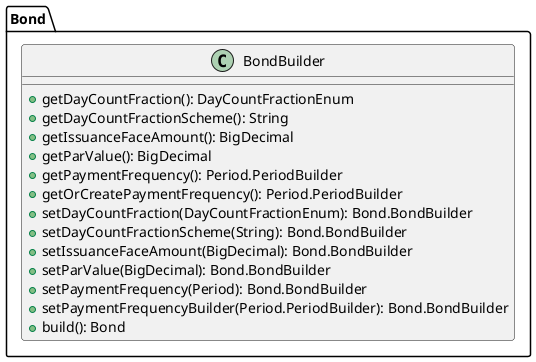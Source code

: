 @startuml

    class Bond.BondBuilder [[Bond.BondBuilder.html]] {
        +getDayCountFraction(): DayCountFractionEnum
        +getDayCountFractionScheme(): String
        +getIssuanceFaceAmount(): BigDecimal
        +getParValue(): BigDecimal
        +getPaymentFrequency(): Period.PeriodBuilder
        +getOrCreatePaymentFrequency(): Period.PeriodBuilder
        +setDayCountFraction(DayCountFractionEnum): Bond.BondBuilder
        +setDayCountFractionScheme(String): Bond.BondBuilder
        +setIssuanceFaceAmount(BigDecimal): Bond.BondBuilder
        +setParValue(BigDecimal): Bond.BondBuilder
        +setPaymentFrequency(Period): Bond.BondBuilder
        +setPaymentFrequencyBuilder(Period.PeriodBuilder): Bond.BondBuilder
        +build(): Bond
    }

@enduml
